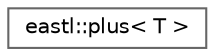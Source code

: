 digraph "类继承关系图"
{
 // LATEX_PDF_SIZE
  bgcolor="transparent";
  edge [fontname=Helvetica,fontsize=10,labelfontname=Helvetica,labelfontsize=10];
  node [fontname=Helvetica,fontsize=10,shape=box,height=0.2,width=0.4];
  rankdir="LR";
  Node0 [id="Node000000",label="eastl::plus\< T \>",height=0.2,width=0.4,color="grey40", fillcolor="white", style="filled",URL="$structeastl_1_1plus.html",tooltip=" "];
}
